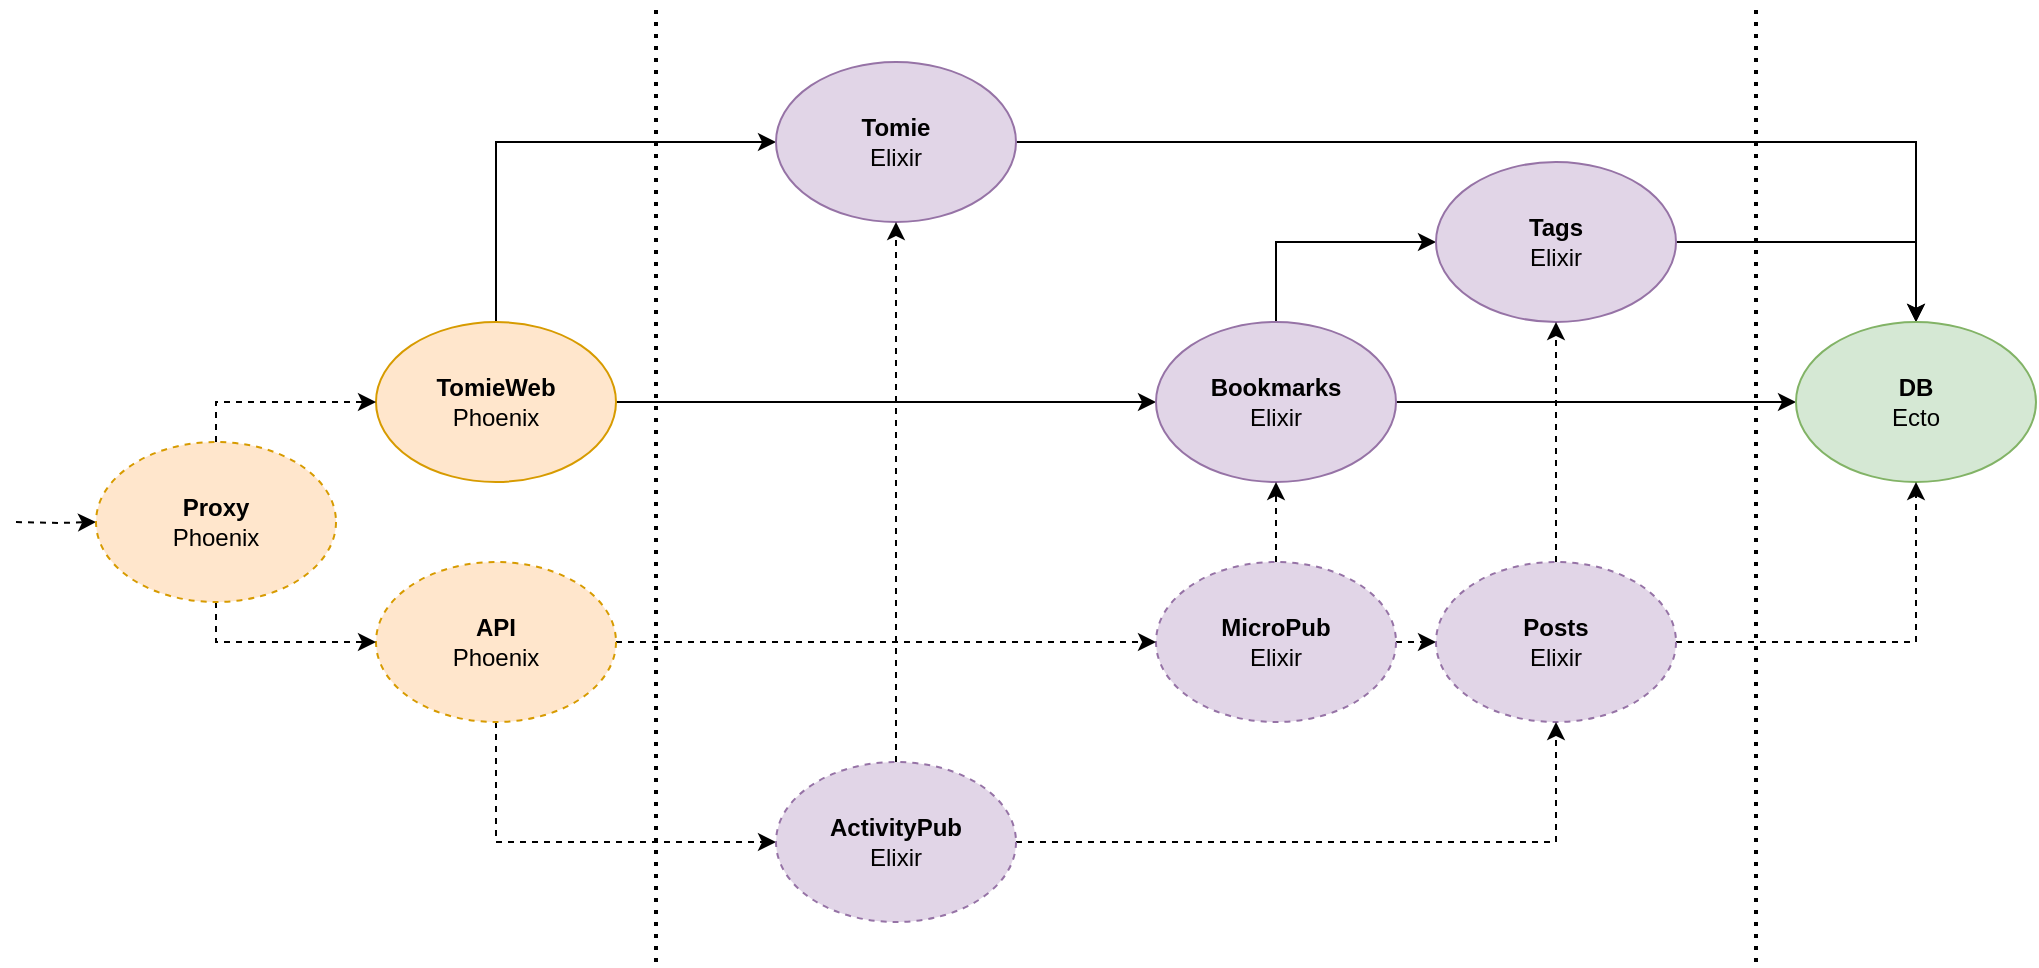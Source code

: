 <mxfile version="12.9.7" type="device"><diagram name="Page-1" id="42789a77-a242-8287-6e28-9cd8cfd52e62"><mxGraphModel dx="1132" dy="699" grid="1" gridSize="10" guides="1" tooltips="1" connect="1" arrows="1" fold="1" page="1" pageScale="1" pageWidth="1100" pageHeight="850" background="#ffffff" math="0" shadow="0"><root><mxCell id="0"/><mxCell id="1" parent="0"/><mxCell id="-CmdB1KXQB7k2O7pxxHo-5" style="edgeStyle=orthogonalEdgeStyle;comic=0;orthogonalLoop=1;jettySize=auto;html=1;exitX=1;exitY=0.5;exitDx=0;exitDy=0;entryX=0;entryY=0.5;entryDx=0;entryDy=0;rounded=0;" parent="1" source="-CmdB1KXQB7k2O7pxxHo-1" target="-CmdB1KXQB7k2O7pxxHo-4" edge="1"><mxGeometry relative="1" as="geometry"/></mxCell><mxCell id="-CmdB1KXQB7k2O7pxxHo-11" style="edgeStyle=orthogonalEdgeStyle;rounded=0;comic=0;orthogonalLoop=1;jettySize=auto;html=1;exitX=0.5;exitY=0;exitDx=0;exitDy=0;entryX=0;entryY=0.5;entryDx=0;entryDy=0;" parent="1" source="-CmdB1KXQB7k2O7pxxHo-1" target="-CmdB1KXQB7k2O7pxxHo-2" edge="1"><mxGeometry relative="1" as="geometry"/></mxCell><mxCell id="-CmdB1KXQB7k2O7pxxHo-1" value="&lt;div&gt;&lt;b&gt;TomieWeb&lt;/b&gt;&lt;/div&gt;Phoenix" style="ellipse;whiteSpace=wrap;html=1;fillColor=#ffe6cc;strokeColor=#d79b00;" parent="1" vertex="1"><mxGeometry x="190" y="240" width="120" height="80" as="geometry"/></mxCell><mxCell id="-CmdB1KXQB7k2O7pxxHo-8" style="edgeStyle=orthogonalEdgeStyle;comic=0;orthogonalLoop=1;jettySize=auto;html=1;exitX=1;exitY=0.5;exitDx=0;exitDy=0;rounded=0;" parent="1" source="-CmdB1KXQB7k2O7pxxHo-2" target="-CmdB1KXQB7k2O7pxxHo-6" edge="1"><mxGeometry relative="1" as="geometry"/></mxCell><mxCell id="-CmdB1KXQB7k2O7pxxHo-2" value="&lt;div&gt;&lt;b&gt;Tomie&lt;/b&gt;&lt;/div&gt;&lt;div&gt;Elixir&lt;br&gt;&lt;b&gt;&lt;/b&gt;&lt;/div&gt;" style="ellipse;whiteSpace=wrap;html=1;fillColor=#e1d5e7;strokeColor=#9673a6;" parent="1" vertex="1"><mxGeometry x="390" y="110" width="120" height="80" as="geometry"/></mxCell><mxCell id="-CmdB1KXQB7k2O7pxxHo-12" style="edgeStyle=orthogonalEdgeStyle;rounded=0;comic=0;orthogonalLoop=1;jettySize=auto;html=1;exitX=1;exitY=0.5;exitDx=0;exitDy=0;entryX=0;entryY=0.5;entryDx=0;entryDy=0;" parent="1" source="-CmdB1KXQB7k2O7pxxHo-4" target="-CmdB1KXQB7k2O7pxxHo-6" edge="1"><mxGeometry relative="1" as="geometry"/></mxCell><mxCell id="4cImsDQgtPtMtF8BEWOz-5" style="edgeStyle=orthogonalEdgeStyle;rounded=0;orthogonalLoop=1;jettySize=auto;html=1;exitX=0.5;exitY=0;exitDx=0;exitDy=0;entryX=0;entryY=0.5;entryDx=0;entryDy=0;" edge="1" parent="1" source="-CmdB1KXQB7k2O7pxxHo-4" target="4cImsDQgtPtMtF8BEWOz-2"><mxGeometry relative="1" as="geometry"/></mxCell><mxCell id="-CmdB1KXQB7k2O7pxxHo-4" value="&lt;div&gt;&lt;b&gt;Bookmarks&lt;/b&gt;&lt;/div&gt;&lt;div&gt;Elixir&lt;br&gt;&lt;/div&gt;" style="ellipse;whiteSpace=wrap;html=1;fillColor=#e1d5e7;strokeColor=#9673a6;" parent="1" vertex="1"><mxGeometry x="580" y="240" width="120" height="80" as="geometry"/></mxCell><mxCell id="4cImsDQgtPtMtF8BEWOz-6" style="edgeStyle=orthogonalEdgeStyle;rounded=0;orthogonalLoop=1;jettySize=auto;html=1;exitX=1;exitY=0.5;exitDx=0;exitDy=0;entryX=0.5;entryY=0;entryDx=0;entryDy=0;" edge="1" parent="1" source="4cImsDQgtPtMtF8BEWOz-2" target="-CmdB1KXQB7k2O7pxxHo-6"><mxGeometry relative="1" as="geometry"/></mxCell><mxCell id="4cImsDQgtPtMtF8BEWOz-2" value="&lt;div&gt;&lt;b&gt;Tags&lt;/b&gt;&lt;/div&gt;&lt;div&gt;Elixir&lt;br&gt;&lt;/div&gt;" style="ellipse;whiteSpace=wrap;html=1;fillColor=#e1d5e7;strokeColor=#9673a6;" vertex="1" parent="1"><mxGeometry x="720" y="160" width="120" height="80" as="geometry"/></mxCell><mxCell id="-CmdB1KXQB7k2O7pxxHo-6" value="&lt;div&gt;&lt;b&gt;DB&lt;/b&gt;&lt;/div&gt;&lt;div&gt;Ecto&lt;br&gt;&lt;/div&gt;" style="ellipse;whiteSpace=wrap;html=1;fillColor=#d5e8d4;strokeColor=#82b366;" parent="1" vertex="1"><mxGeometry x="900" y="240" width="120" height="80" as="geometry"/></mxCell><mxCell id="-CmdB1KXQB7k2O7pxxHo-13" value="" style="endArrow=none;dashed=1;html=1;dashPattern=1 2;strokeWidth=2;" parent="1" edge="1"><mxGeometry width="50" height="50" relative="1" as="geometry"><mxPoint x="330" y="560" as="sourcePoint"/><mxPoint x="330" y="80" as="targetPoint"/></mxGeometry></mxCell><mxCell id="-CmdB1KXQB7k2O7pxxHo-14" value="" style="endArrow=none;dashed=1;html=1;dashPattern=1 2;strokeWidth=2;" parent="1" edge="1"><mxGeometry width="50" height="50" relative="1" as="geometry"><mxPoint x="880" y="560" as="sourcePoint"/><mxPoint x="880" y="80" as="targetPoint"/></mxGeometry></mxCell><mxCell id="ZM4i6xJMk8fGGaya5NjU-6" style="edgeStyle=orthogonalEdgeStyle;rounded=0;orthogonalLoop=1;jettySize=auto;html=1;exitX=0.5;exitY=0;exitDx=0;exitDy=0;entryX=0.5;entryY=1;entryDx=0;entryDy=0;dashed=1;" parent="1" source="ZM4i6xJMk8fGGaya5NjU-1" target="-CmdB1KXQB7k2O7pxxHo-4" edge="1"><mxGeometry relative="1" as="geometry"/></mxCell><mxCell id="ZM4i6xJMk8fGGaya5NjU-8" style="edgeStyle=orthogonalEdgeStyle;rounded=0;orthogonalLoop=1;jettySize=auto;html=1;exitX=1;exitY=0.5;exitDx=0;exitDy=0;entryX=0;entryY=0.5;entryDx=0;entryDy=0;dashed=1;" parent="1" source="ZM4i6xJMk8fGGaya5NjU-1" target="ZM4i6xJMk8fGGaya5NjU-7" edge="1"><mxGeometry relative="1" as="geometry"/></mxCell><mxCell id="ZM4i6xJMk8fGGaya5NjU-1" value="&lt;div&gt;&lt;b&gt;MicroPub&lt;/b&gt;&lt;/div&gt;Elixir" style="ellipse;whiteSpace=wrap;html=1;dashed=1;fillColor=#e1d5e7;strokeColor=#9673a6;" parent="1" vertex="1"><mxGeometry x="580" y="360" width="120" height="80" as="geometry"/></mxCell><mxCell id="ZM4i6xJMk8fGGaya5NjU-9" style="edgeStyle=orthogonalEdgeStyle;rounded=0;orthogonalLoop=1;jettySize=auto;html=1;exitX=1;exitY=0.5;exitDx=0;exitDy=0;entryX=0.5;entryY=1;entryDx=0;entryDy=0;dashed=1;" parent="1" source="ZM4i6xJMk8fGGaya5NjU-7" target="-CmdB1KXQB7k2O7pxxHo-6" edge="1"><mxGeometry relative="1" as="geometry"/></mxCell><mxCell id="4cImsDQgtPtMtF8BEWOz-7" style="edgeStyle=orthogonalEdgeStyle;rounded=0;orthogonalLoop=1;jettySize=auto;html=1;exitX=0.5;exitY=0;exitDx=0;exitDy=0;entryX=0.5;entryY=1;entryDx=0;entryDy=0;dashed=1;" edge="1" parent="1" source="ZM4i6xJMk8fGGaya5NjU-7" target="4cImsDQgtPtMtF8BEWOz-2"><mxGeometry relative="1" as="geometry"/></mxCell><mxCell id="ZM4i6xJMk8fGGaya5NjU-7" value="&lt;div&gt;&lt;b&gt;Posts&lt;/b&gt;&lt;/div&gt;&lt;div&gt;Elixir&lt;b&gt;&lt;br&gt;&lt;/b&gt;&lt;/div&gt;" style="ellipse;whiteSpace=wrap;html=1;dashed=1;fillColor=#e1d5e7;strokeColor=#9673a6;" parent="1" vertex="1"><mxGeometry x="720" y="360" width="120" height="80" as="geometry"/></mxCell><mxCell id="ZM4i6xJMk8fGGaya5NjU-16" style="edgeStyle=orthogonalEdgeStyle;rounded=0;orthogonalLoop=1;jettySize=auto;html=1;exitX=1;exitY=0.5;exitDx=0;exitDy=0;entryX=0;entryY=0.5;entryDx=0;entryDy=0;dashed=1;" parent="1" source="ZM4i6xJMk8fGGaya5NjU-12" target="ZM4i6xJMk8fGGaya5NjU-1" edge="1"><mxGeometry relative="1" as="geometry"/></mxCell><mxCell id="ZM4i6xJMk8fGGaya5NjU-19" style="edgeStyle=orthogonalEdgeStyle;rounded=0;orthogonalLoop=1;jettySize=auto;html=1;exitX=0.5;exitY=1;exitDx=0;exitDy=0;entryX=0;entryY=0.5;entryDx=0;entryDy=0;dashed=1;" parent="1" source="ZM4i6xJMk8fGGaya5NjU-12" target="ZM4i6xJMk8fGGaya5NjU-18" edge="1"><mxGeometry relative="1" as="geometry"/></mxCell><mxCell id="ZM4i6xJMk8fGGaya5NjU-12" value="&lt;div&gt;&lt;b&gt;API&lt;/b&gt;&lt;/div&gt;Phoenix" style="ellipse;whiteSpace=wrap;html=1;dashed=1;fillColor=#ffe6cc;strokeColor=#d79b00;" parent="1" vertex="1"><mxGeometry x="190" y="360" width="120" height="80" as="geometry"/></mxCell><mxCell id="ZM4i6xJMk8fGGaya5NjU-20" style="edgeStyle=orthogonalEdgeStyle;rounded=0;orthogonalLoop=1;jettySize=auto;html=1;exitX=1;exitY=0.5;exitDx=0;exitDy=0;entryX=0.5;entryY=1;entryDx=0;entryDy=0;dashed=1;" parent="1" source="ZM4i6xJMk8fGGaya5NjU-18" target="ZM4i6xJMk8fGGaya5NjU-7" edge="1"><mxGeometry relative="1" as="geometry"/></mxCell><mxCell id="ZM4i6xJMk8fGGaya5NjU-25" style="edgeStyle=orthogonalEdgeStyle;rounded=0;orthogonalLoop=1;jettySize=auto;html=1;exitX=0.5;exitY=0;exitDx=0;exitDy=0;entryX=0.5;entryY=1;entryDx=0;entryDy=0;dashed=1;" parent="1" source="ZM4i6xJMk8fGGaya5NjU-18" target="-CmdB1KXQB7k2O7pxxHo-2" edge="1"><mxGeometry relative="1" as="geometry"/></mxCell><mxCell id="ZM4i6xJMk8fGGaya5NjU-18" value="&lt;div&gt;&lt;b&gt;ActivityPub&lt;/b&gt;&lt;/div&gt;&lt;div&gt;Elixir&lt;br&gt;&lt;/div&gt;" style="ellipse;whiteSpace=wrap;html=1;dashed=1;fillColor=#e1d5e7;strokeColor=#9673a6;" parent="1" vertex="1"><mxGeometry x="390" y="460" width="120" height="80" as="geometry"/></mxCell><mxCell id="ZM4i6xJMk8fGGaya5NjU-22" style="edgeStyle=orthogonalEdgeStyle;rounded=0;orthogonalLoop=1;jettySize=auto;html=1;exitX=0.5;exitY=0;exitDx=0;exitDy=0;entryX=0;entryY=0.5;entryDx=0;entryDy=0;dashed=1;" parent="1" source="ZM4i6xJMk8fGGaya5NjU-21" target="-CmdB1KXQB7k2O7pxxHo-1" edge="1"><mxGeometry relative="1" as="geometry"/></mxCell><mxCell id="ZM4i6xJMk8fGGaya5NjU-23" style="edgeStyle=orthogonalEdgeStyle;rounded=0;orthogonalLoop=1;jettySize=auto;html=1;exitX=0.5;exitY=1;exitDx=0;exitDy=0;entryX=0;entryY=0.5;entryDx=0;entryDy=0;dashed=1;" parent="1" source="ZM4i6xJMk8fGGaya5NjU-21" target="ZM4i6xJMk8fGGaya5NjU-12" edge="1"><mxGeometry relative="1" as="geometry"/></mxCell><mxCell id="ZM4i6xJMk8fGGaya5NjU-24" style="edgeStyle=orthogonalEdgeStyle;rounded=0;orthogonalLoop=1;jettySize=auto;html=1;dashed=1;entryX=0;entryY=0.5;entryDx=0;entryDy=0;" parent="1" target="ZM4i6xJMk8fGGaya5NjU-21" edge="1"><mxGeometry relative="1" as="geometry"><mxPoint x="10" y="340" as="targetPoint"/><mxPoint x="10" y="340" as="sourcePoint"/></mxGeometry></mxCell><mxCell id="ZM4i6xJMk8fGGaya5NjU-21" value="&lt;div&gt;&lt;b&gt;Proxy&lt;/b&gt;&lt;/div&gt;Phoenix" style="ellipse;whiteSpace=wrap;html=1;dashed=1;fillColor=#ffe6cc;strokeColor=#d79b00;" parent="1" vertex="1"><mxGeometry x="50" y="300" width="120" height="80" as="geometry"/></mxCell></root></mxGraphModel></diagram></mxfile>